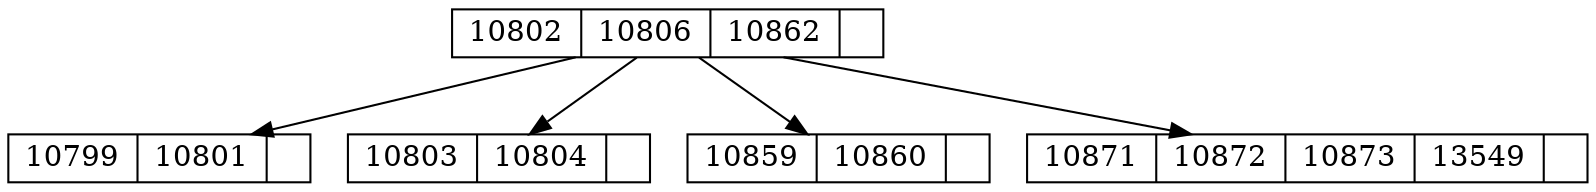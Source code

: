 digraph G {
 node [shape = record,height=.1];10802->10799;
10802->10803;
10802->10859;
10802->10871;
10802[label = "<f0>10802|<f1>10806|<f2>10862|"];
10799[label = "<f0>10799|<f1>10801|"];
10803[label = "<f0>10803|<f1>10804|"];
10859[label = "<f0>10859|<f1>10860|"];
10871[label = "<f0>10871|<f1>10872|<f2>10873|<f3>13549|"];
}